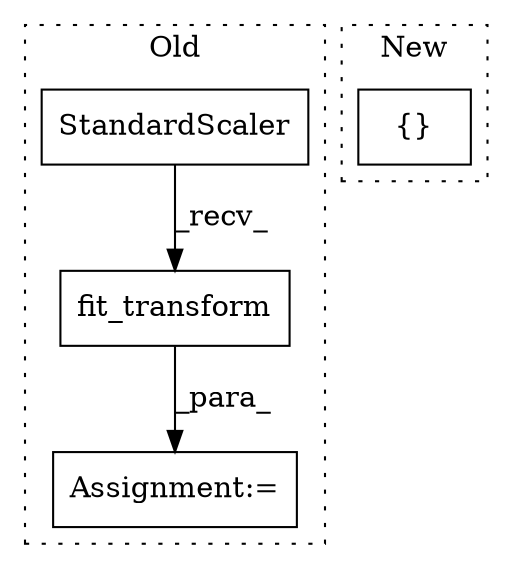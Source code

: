 digraph G {
subgraph cluster0 {
1 [label="StandardScaler" a="32" s="1769" l="16" shape="box"];
3 [label="Assignment:=" a="7" s="1768" l="1" shape="box"];
4 [label="fit_transform" a="32" s="1786,1801" l="14,1" shape="box"];
label = "Old";
style="dotted";
}
subgraph cluster1 {
2 [label="{}" a="4" s="1041" l="2" shape="box"];
label = "New";
style="dotted";
}
1 -> 4 [label="_recv_"];
4 -> 3 [label="_para_"];
}